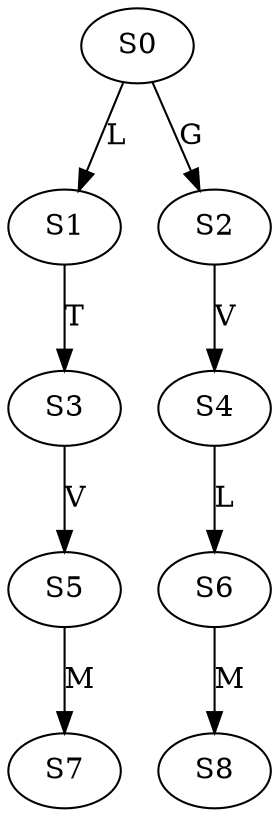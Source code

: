 strict digraph  {
	S0 -> S1 [ label = L ];
	S0 -> S2 [ label = G ];
	S1 -> S3 [ label = T ];
	S2 -> S4 [ label = V ];
	S3 -> S5 [ label = V ];
	S4 -> S6 [ label = L ];
	S5 -> S7 [ label = M ];
	S6 -> S8 [ label = M ];
}
